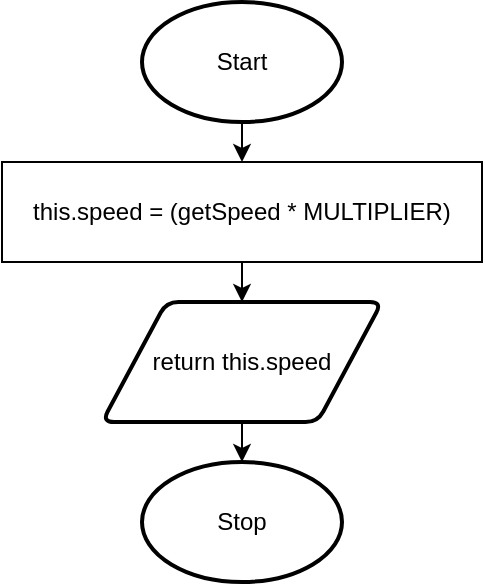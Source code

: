 <mxfile>
    <diagram id="q7JZCSy0gCoaakLFXjkL" name="Page-1">
        <mxGraphModel dx="1074" dy="709" grid="1" gridSize="10" guides="1" tooltips="1" connect="1" arrows="1" fold="1" page="1" pageScale="1" pageWidth="827" pageHeight="1169" math="0" shadow="0">
            <root>
                <mxCell id="0"/>
                <mxCell id="1" parent="0"/>
                <mxCell id="18" style="edgeStyle=none;html=1;exitX=0.5;exitY=1;exitDx=0;exitDy=0;exitPerimeter=0;entryX=0.5;entryY=0;entryDx=0;entryDy=0;" parent="1" source="19" edge="1">
                    <mxGeometry relative="1" as="geometry">
                        <mxPoint x="180" y="110" as="targetPoint"/>
                    </mxGeometry>
                </mxCell>
                <mxCell id="19" value="Start" style="strokeWidth=2;html=1;shape=mxgraph.flowchart.start_1;whiteSpace=wrap;" parent="1" vertex="1">
                    <mxGeometry x="130" y="30" width="100" height="60" as="geometry"/>
                </mxCell>
                <mxCell id="22" value="Stop" style="strokeWidth=2;html=1;shape=mxgraph.flowchart.start_1;whiteSpace=wrap;" parent="1" vertex="1">
                    <mxGeometry x="130" y="260" width="100" height="60" as="geometry"/>
                </mxCell>
                <mxCell id="30" style="edgeStyle=none;html=1;exitX=0.5;exitY=1;exitDx=0;exitDy=0;entryX=0.5;entryY=0;entryDx=0;entryDy=0;entryPerimeter=0;" parent="1" source="31" target="22" edge="1">
                    <mxGeometry relative="1" as="geometry"/>
                </mxCell>
                <mxCell id="31" value="return this.speed" style="shape=parallelogram;html=1;strokeWidth=2;perimeter=parallelogramPerimeter;whiteSpace=wrap;rounded=1;arcSize=12;size=0.23;" parent="1" vertex="1">
                    <mxGeometry x="110" y="180" width="140" height="60" as="geometry"/>
                </mxCell>
                <mxCell id="63" style="edgeStyle=none;html=1;exitX=0.5;exitY=1;exitDx=0;exitDy=0;entryX=0.5;entryY=0;entryDx=0;entryDy=0;" edge="1" parent="1" source="50" target="31">
                    <mxGeometry relative="1" as="geometry"/>
                </mxCell>
                <mxCell id="50" value="this.speed = (getSpeed * MULTIPLIER)" style="rounded=0;whiteSpace=wrap;html=1;" parent="1" vertex="1">
                    <mxGeometry x="60" y="110" width="240" height="50" as="geometry"/>
                </mxCell>
            </root>
        </mxGraphModel>
    </diagram>
</mxfile>
